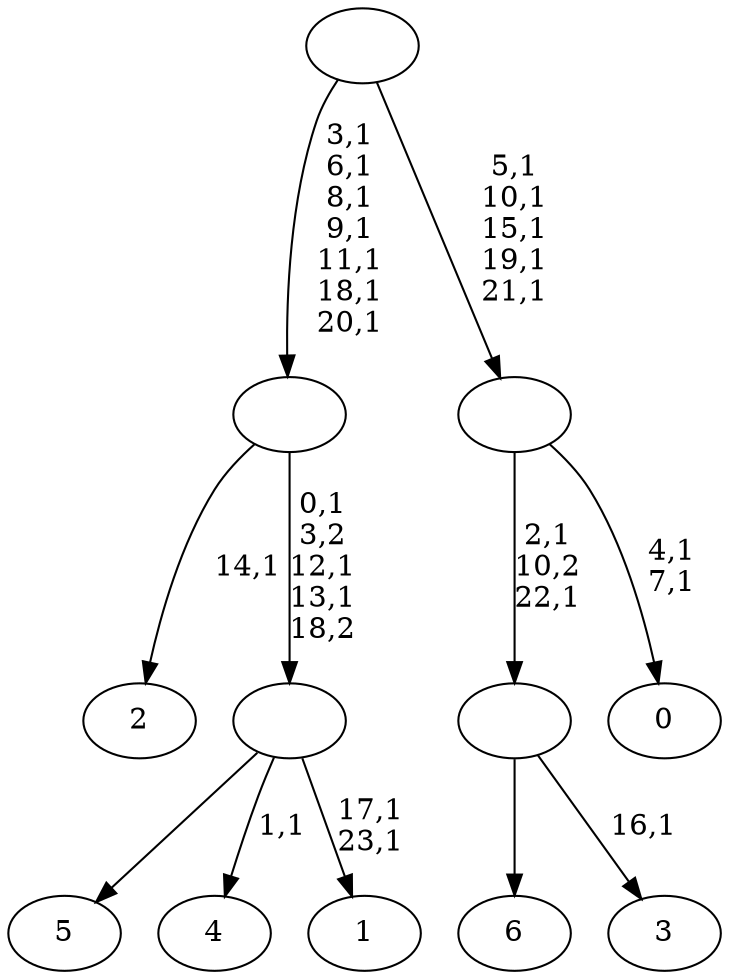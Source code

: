 digraph T {
	31 [label="6"]
	30 [label="5"]
	29 [label="4"]
	27 [label="3"]
	25 [label=""]
	23 [label="2"]
	21 [label="1"]
	18 [label=""]
	15 [label=""]
	8 [label="0"]
	5 [label=""]
	0 [label=""]
	25 -> 27 [label="16,1"]
	25 -> 31 [label=""]
	18 -> 21 [label="17,1\n23,1"]
	18 -> 29 [label="1,1"]
	18 -> 30 [label=""]
	15 -> 18 [label="0,1\n3,2\n12,1\n13,1\n18,2"]
	15 -> 23 [label="14,1"]
	5 -> 8 [label="4,1\n7,1"]
	5 -> 25 [label="2,1\n10,2\n22,1"]
	0 -> 5 [label="5,1\n10,1\n15,1\n19,1\n21,1"]
	0 -> 15 [label="3,1\n6,1\n8,1\n9,1\n11,1\n18,1\n20,1"]
}
